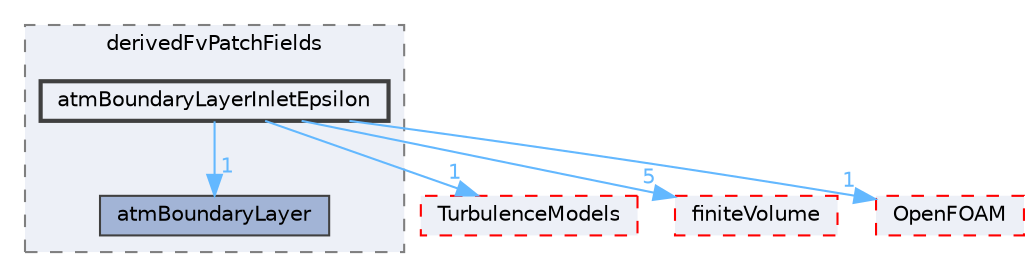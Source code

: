 digraph "src/atmosphericModels/derivedFvPatchFields/atmBoundaryLayerInletEpsilon"
{
 // LATEX_PDF_SIZE
  bgcolor="transparent";
  edge [fontname=Helvetica,fontsize=10,labelfontname=Helvetica,labelfontsize=10];
  node [fontname=Helvetica,fontsize=10,shape=box,height=0.2,width=0.4];
  compound=true
  subgraph clusterdir_e580a0489938542e853307e9226a419e {
    graph [ bgcolor="#edf0f7", pencolor="grey50", label="derivedFvPatchFields", fontname=Helvetica,fontsize=10 style="filled,dashed", URL="dir_e580a0489938542e853307e9226a419e.html",tooltip=""]
  dir_0b277ca639d856e9f7b52700d279e3ef [label="atmBoundaryLayer", fillcolor="#a2b4d6", color="grey25", style="filled", URL="dir_0b277ca639d856e9f7b52700d279e3ef.html",tooltip=""];
  dir_b3d7e17d24896baa0ffda53721b71600 [label="atmBoundaryLayerInletEpsilon", fillcolor="#edf0f7", color="grey25", style="filled,bold", URL="dir_b3d7e17d24896baa0ffda53721b71600.html",tooltip=""];
  }
  dir_1eda626aeac0f0ad2848c36acaa5d501 [label="TurbulenceModels", fillcolor="#edf0f7", color="red", style="filled,dashed", URL="dir_1eda626aeac0f0ad2848c36acaa5d501.html",tooltip=""];
  dir_9bd15774b555cf7259a6fa18f99fe99b [label="finiteVolume", fillcolor="#edf0f7", color="red", style="filled,dashed", URL="dir_9bd15774b555cf7259a6fa18f99fe99b.html",tooltip=""];
  dir_c5473ff19b20e6ec4dfe5c310b3778a8 [label="OpenFOAM", fillcolor="#edf0f7", color="red", style="filled,dashed", URL="dir_c5473ff19b20e6ec4dfe5c310b3778a8.html",tooltip=""];
  dir_b3d7e17d24896baa0ffda53721b71600->dir_0b277ca639d856e9f7b52700d279e3ef [headlabel="1", labeldistance=1.5 headhref="dir_000142_000141.html" href="dir_000142_000141.html" color="steelblue1" fontcolor="steelblue1"];
  dir_b3d7e17d24896baa0ffda53721b71600->dir_1eda626aeac0f0ad2848c36acaa5d501 [headlabel="1", labeldistance=1.5 headhref="dir_000142_004143.html" href="dir_000142_004143.html" color="steelblue1" fontcolor="steelblue1"];
  dir_b3d7e17d24896baa0ffda53721b71600->dir_9bd15774b555cf7259a6fa18f99fe99b [headlabel="5", labeldistance=1.5 headhref="dir_000142_001387.html" href="dir_000142_001387.html" color="steelblue1" fontcolor="steelblue1"];
  dir_b3d7e17d24896baa0ffda53721b71600->dir_c5473ff19b20e6ec4dfe5c310b3778a8 [headlabel="1", labeldistance=1.5 headhref="dir_000142_002695.html" href="dir_000142_002695.html" color="steelblue1" fontcolor="steelblue1"];
}
